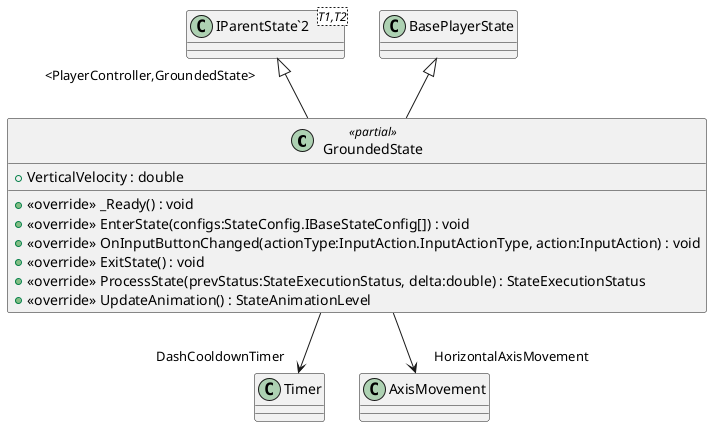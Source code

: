 @startuml
class GroundedState <<partial>> {
    + VerticalVelocity : double
    + <<override>> _Ready() : void
    + <<override>> EnterState(configs:StateConfig.IBaseStateConfig[]) : void
    + <<override>> OnInputButtonChanged(actionType:InputAction.InputActionType, action:InputAction) : void
    + <<override>> ExitState() : void
    + <<override>> ProcessState(prevStatus:StateExecutionStatus, delta:double) : StateExecutionStatus
    + <<override>> UpdateAnimation() : StateAnimationLevel
}
class "IParentState`2"<T1,T2> {
}
BasePlayerState <|-- GroundedState
"IParentState`2" "<PlayerController,GroundedState>" <|-- GroundedState
GroundedState --> "DashCooldownTimer" Timer
GroundedState --> "HorizontalAxisMovement" AxisMovement
@enduml
